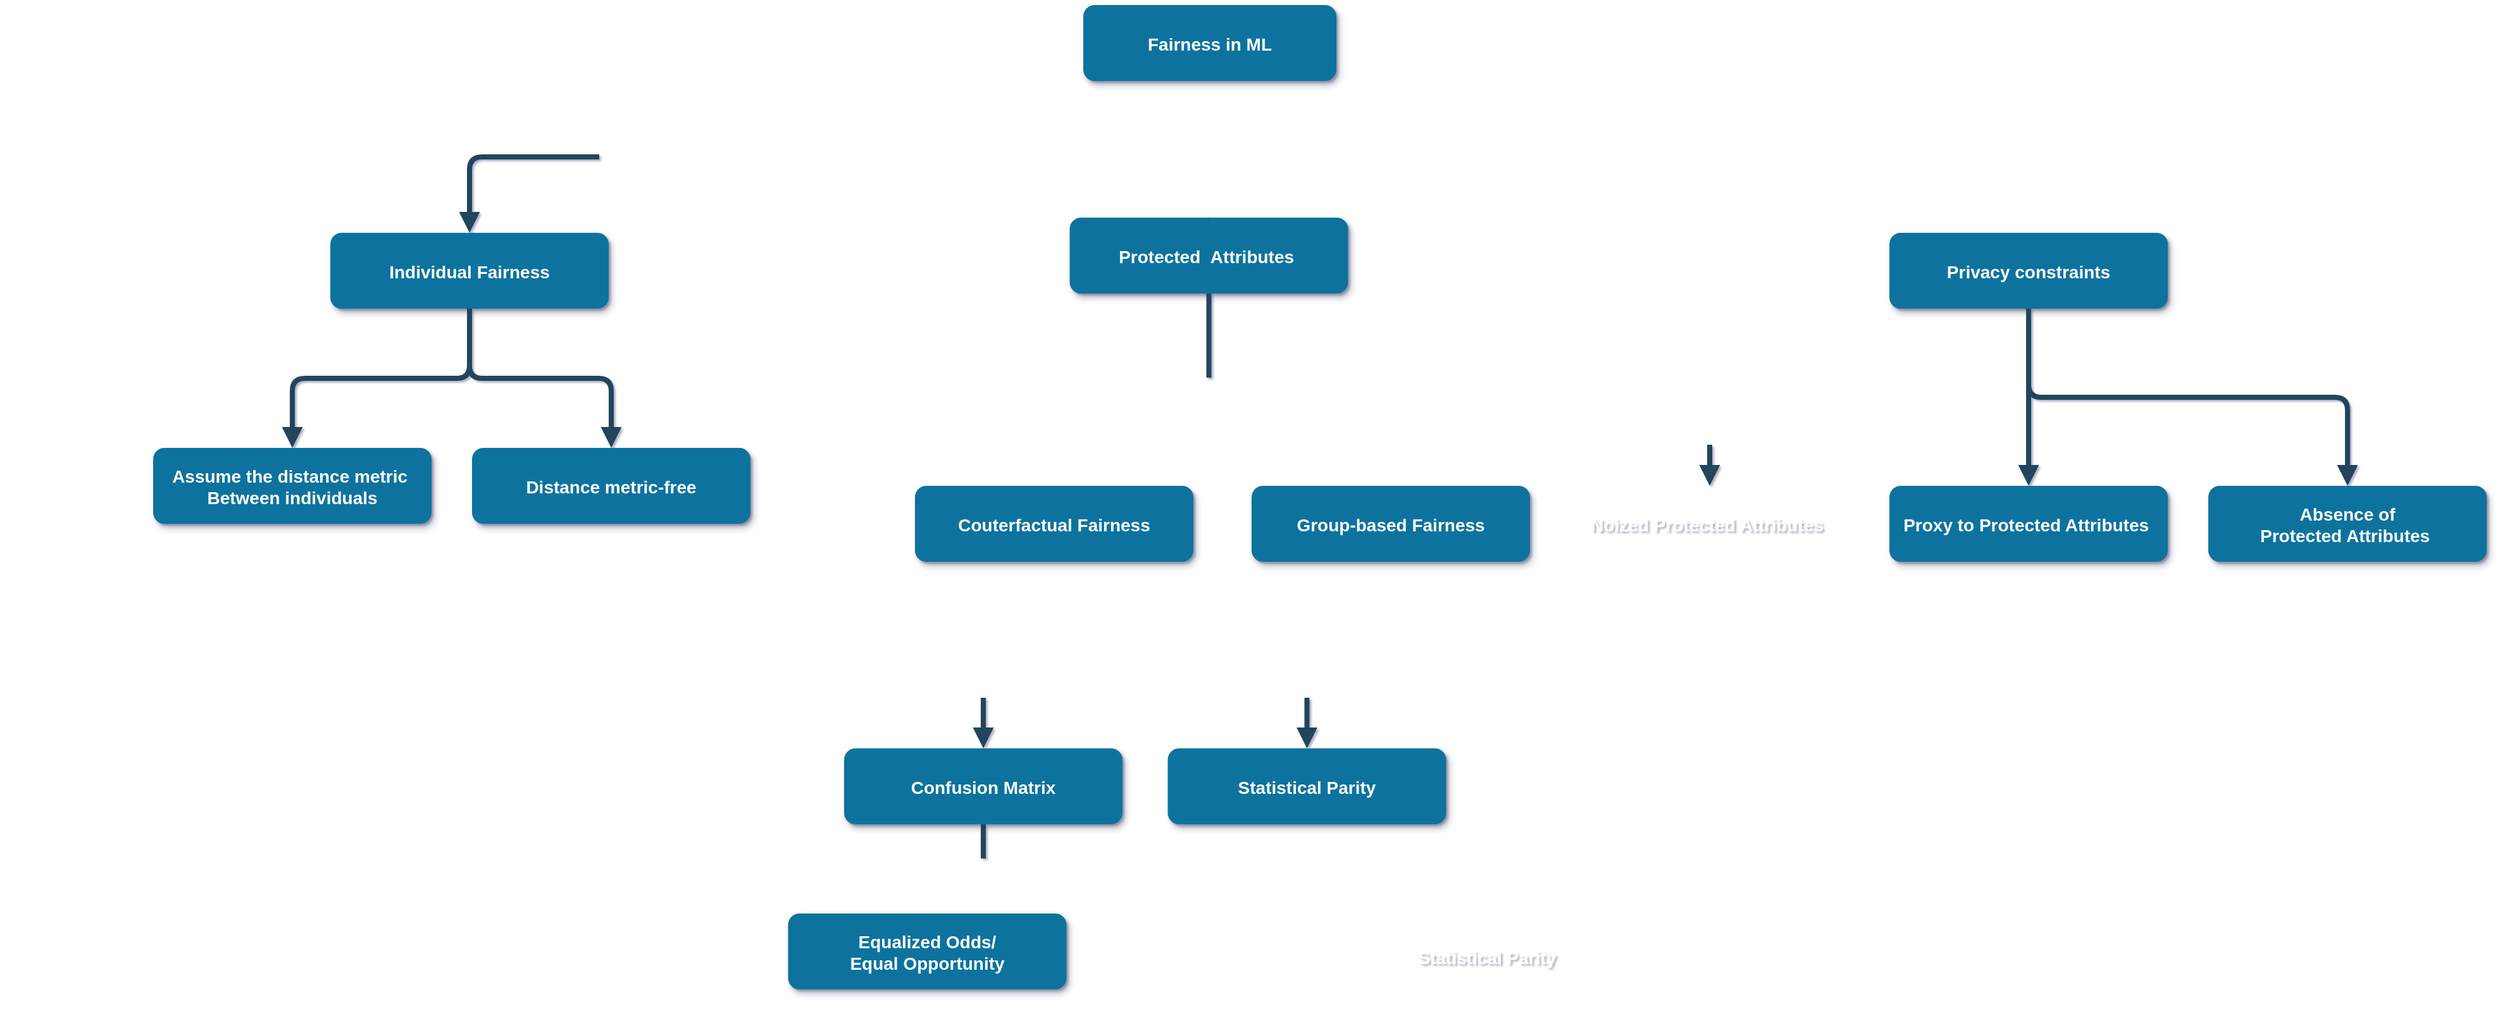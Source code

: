<mxfile version="13.10.4" type="github">
  <diagram id="9QBj8AXzr5ANwzPMMUlv" name="Page-1">
    <mxGraphModel dx="2699.5" dy="556" grid="1" gridSize="14" guides="1" tooltips="1" connect="1" arrows="1" fold="1" page="1" pageScale="1.5" pageWidth="1169" pageHeight="827" background="#ffffff" math="0" shadow="1">
      <root>
        <mxCell id="0" />
        <mxCell id="1" parent="0" />
        <mxCell id="2" value="Fairness in ML" style="rounded=1;fillColor=#10739E;strokeColor=none;shadow=1;gradientColor=none;fontStyle=1;fontColor=#FFFFFF;fontSize=14;" parent="1" vertex="1">
          <mxGeometry x="777" y="322" width="200" height="60" as="geometry" />
        </mxCell>
        <mxCell id="3" value="Protected  Attributes " style="rounded=1;fillColor=#10739E;strokeColor=none;shadow=1;gradientColor=none;fontStyle=1;fontColor=#FFFFFF;fontSize=14;" parent="1" vertex="1">
          <mxGeometry x="766.25" y="490" width="220" height="60" as="geometry" />
        </mxCell>
        <mxCell id="29" value="" style="edgeStyle=elbowEdgeStyle;elbow=vertical;strokeWidth=4;endArrow=block;endFill=1;fontStyle=1;strokeColor=#23445D;entryX=0.5;entryY=0;entryDx=0;entryDy=0;" parent="1" source="2" target="3" edge="1">
          <mxGeometry x="169.5" y="282" width="100" height="100" as="geometry">
            <mxPoint x="169.5" y="382" as="sourcePoint" />
            <mxPoint x="747.5" y="426.5" as="targetPoint" />
          </mxGeometry>
        </mxCell>
        <mxCell id="54" value="" style="edgeStyle=elbowEdgeStyle;elbow=vertical;strokeWidth=4;endArrow=block;endFill=1;fontStyle=1;strokeColor=#23445D;entryX=0.5;entryY=0;entryDx=0;entryDy=0;" parent="1" source="3" target="O5A5HUsz36_-bGdcLarK-64" edge="1">
          <mxGeometry x="-60.5" y="287" width="100" height="100" as="geometry">
            <mxPoint x="-60.5" y="387" as="sourcePoint" />
            <mxPoint x="57.5" y="661.5" as="targetPoint" />
            <Array as="points" />
          </mxGeometry>
        </mxCell>
        <mxCell id="O5A5HUsz36_-bGdcLarK-57" value="" style="edgeStyle=elbowEdgeStyle;elbow=vertical;strokeWidth=4;endArrow=block;endFill=1;fontStyle=1;strokeColor=#23445D;exitX=0.5;exitY=1;exitDx=0;exitDy=0;entryX=0.5;entryY=0;entryDx=0;entryDy=0;" parent="1" source="2" target="O5A5HUsz36_-bGdcLarK-58" edge="1">
          <mxGeometry x="389.5" y="176.5" width="100" height="100" as="geometry">
            <mxPoint x="967.5" y="401" as="sourcePoint" />
            <mxPoint x="1277.5" y="436.5" as="targetPoint" />
          </mxGeometry>
        </mxCell>
        <mxCell id="O5A5HUsz36_-bGdcLarK-58" value="Privacy constraints" style="rounded=1;fillColor=#10739E;strokeColor=none;shadow=1;gradientColor=none;fontStyle=1;fontColor=#FFFFFF;fontSize=14;" parent="1" vertex="1">
          <mxGeometry x="1414" y="502" width="220" height="60" as="geometry" />
        </mxCell>
        <mxCell id="O5A5HUsz36_-bGdcLarK-59" value="" style="edgeStyle=elbowEdgeStyle;elbow=vertical;strokeWidth=4;endArrow=block;endFill=1;fontStyle=1;strokeColor=#23445D;exitX=0.5;exitY=1;exitDx=0;exitDy=0;entryX=0.5;entryY=0;entryDx=0;entryDy=0;" parent="1" source="2" target="O5A5HUsz36_-bGdcLarK-60" edge="1">
          <mxGeometry x="561" y="182" width="100" height="100" as="geometry">
            <mxPoint x="919" y="396.5" as="sourcePoint" />
            <mxPoint x="919.5" y="456.5" as="targetPoint" />
            <Array as="points" />
          </mxGeometry>
        </mxCell>
        <mxCell id="O5A5HUsz36_-bGdcLarK-60" value="Individual Fairness" style="rounded=1;fillColor=#10739E;strokeColor=none;shadow=1;gradientColor=none;fontStyle=1;fontColor=#FFFFFF;fontSize=14;" parent="1" vertex="1">
          <mxGeometry x="182" y="502" width="220" height="60" as="geometry" />
        </mxCell>
        <mxCell id="O5A5HUsz36_-bGdcLarK-63" value="" style="edgeStyle=elbowEdgeStyle;elbow=vertical;strokeWidth=4;endArrow=block;endFill=1;fontStyle=1;strokeColor=#23445D;exitX=0.5;exitY=1;exitDx=0;exitDy=0;entryX=0.5;entryY=0;entryDx=0;entryDy=0;" parent="1" source="3" target="O5A5HUsz36_-bGdcLarK-67" edge="1">
          <mxGeometry x="-40.5" y="297.5" width="100" height="100" as="geometry">
            <mxPoint x="317.5" y="542" as="sourcePoint" />
            <mxPoint x="97.833" y="691.667" as="targetPoint" />
            <Array as="points" />
          </mxGeometry>
        </mxCell>
        <mxCell id="O5A5HUsz36_-bGdcLarK-64" value="Group-based Fairness" style="rounded=1;fillColor=#10739E;strokeColor=none;shadow=1;gradientColor=none;fontStyle=1;fontColor=#FFFFFF;fontSize=14;" parent="1" vertex="1">
          <mxGeometry x="910" y="702" width="220" height="60" as="geometry" />
        </mxCell>
        <mxCell id="O5A5HUsz36_-bGdcLarK-67" value="Couterfactual Fairness" style="rounded=1;fillColor=#10739E;strokeColor=none;shadow=1;gradientColor=none;fontStyle=1;fontColor=#FFFFFF;fontSize=14;" parent="1" vertex="1">
          <mxGeometry x="644" y="702" width="220" height="60" as="geometry" />
        </mxCell>
        <mxCell id="O5A5HUsz36_-bGdcLarK-68" value="Equalized Odds/&#xa;Equal Opportunity" style="rounded=1;fillColor=#10739E;strokeColor=none;shadow=1;gradientColor=none;fontStyle=1;fontColor=#FFFFFF;fontSize=14;" parent="1" vertex="1">
          <mxGeometry x="543.75" y="1040" width="220" height="60" as="geometry" />
        </mxCell>
        <mxCell id="O5A5HUsz36_-bGdcLarK-69" value="Statistical Parity" style="rounded=1;fillColor=#10739E;strokeColor=none;shadow=1;gradientColor=none;fontStyle=1;fontColor=#FFFFFF;fontSize=14;" parent="1" vertex="1">
          <mxGeometry x="843.75" y="909.5" width="220" height="60" as="geometry" />
        </mxCell>
        <mxCell id="O5A5HUsz36_-bGdcLarK-70" value="Confusion Matrix" style="rounded=1;fillColor=#10739E;strokeColor=none;shadow=1;gradientColor=none;fontStyle=1;fontColor=#FFFFFF;fontSize=14;" parent="1" vertex="1">
          <mxGeometry x="588" y="909.5" width="220" height="60" as="geometry" />
        </mxCell>
        <mxCell id="O5A5HUsz36_-bGdcLarK-72" value="" style="edgeStyle=elbowEdgeStyle;elbow=vertical;strokeWidth=4;endArrow=block;endFill=1;fontStyle=1;strokeColor=#23445D;exitX=0.5;exitY=1;exitDx=0;exitDy=0;" parent="1" source="O5A5HUsz36_-bGdcLarK-64" target="O5A5HUsz36_-bGdcLarK-69" edge="1">
          <mxGeometry x="585.75" y="585" width="100" height="100" as="geometry">
            <mxPoint x="943.75" y="829.5" as="sourcePoint" />
            <mxPoint x="1164.221" y="990.088" as="targetPoint" />
            <Array as="points" />
          </mxGeometry>
        </mxCell>
        <mxCell id="O5A5HUsz36_-bGdcLarK-74" value="" style="edgeStyle=elbowEdgeStyle;elbow=vertical;strokeWidth=4;endArrow=block;endFill=1;fontStyle=1;strokeColor=#23445D;entryX=0.5;entryY=0;entryDx=0;entryDy=0;exitX=0.5;exitY=1;exitDx=0;exitDy=0;" parent="1" source="O5A5HUsz36_-bGdcLarK-64" target="O5A5HUsz36_-bGdcLarK-70" edge="1">
          <mxGeometry x="359.75" y="594.5" width="100" height="100" as="geometry">
            <mxPoint x="943.75" y="839.5" as="sourcePoint" />
            <mxPoint x="989.75" y="929" as="targetPoint" />
            <Array as="points" />
          </mxGeometry>
        </mxCell>
        <mxCell id="O5A5HUsz36_-bGdcLarK-75" value="" style="edgeStyle=elbowEdgeStyle;elbow=vertical;strokeWidth=4;endArrow=block;endFill=1;fontStyle=1;strokeColor=#23445D;entryX=0.5;entryY=0;entryDx=0;entryDy=0;exitX=0.5;exitY=1;exitDx=0;exitDy=0;" parent="1" source="O5A5HUsz36_-bGdcLarK-70" target="O5A5HUsz36_-bGdcLarK-68" edge="1">
          <mxGeometry x="363.75" y="779.353" width="100" height="100" as="geometry">
            <mxPoint x="722.75" y="979.5" as="sourcePoint" />
            <mxPoint x="724.083" y="1039.667" as="targetPoint" />
            <Array as="points" />
          </mxGeometry>
        </mxCell>
        <mxCell id="O5A5HUsz36_-bGdcLarK-76" value="Noized Protected Attributes " style="rounded=1;fillColor=#10739E;strokeColor=none;shadow=1;gradientColor=none;fontStyle=1;fontColor=#FFFFFF;fontSize=14;" parent="1" vertex="1">
          <mxGeometry x="1162" y="702" width="220" height="60" as="geometry" />
        </mxCell>
        <mxCell id="O5A5HUsz36_-bGdcLarK-77" value="" style="edgeStyle=elbowEdgeStyle;elbow=vertical;strokeWidth=4;endArrow=block;endFill=1;fontStyle=1;strokeColor=#23445D;exitX=0.5;exitY=1;exitDx=0;exitDy=0;" parent="1" source="O5A5HUsz36_-bGdcLarK-58" target="O5A5HUsz36_-bGdcLarK-76" edge="1">
          <mxGeometry x="1226" y="326" width="100" height="100" as="geometry">
            <mxPoint x="1584.735" y="526.382" as="sourcePoint" />
            <mxPoint x="1437.5" y="686.667" as="targetPoint" />
            <Array as="points" />
          </mxGeometry>
        </mxCell>
        <mxCell id="O5A5HUsz36_-bGdcLarK-78" value="Absence of &#xa;Protected Attributes " style="rounded=1;fillColor=#10739E;strokeColor=none;shadow=1;gradientColor=none;fontStyle=1;fontColor=#FFFFFF;fontSize=14;" parent="1" vertex="1">
          <mxGeometry x="1666" y="702" width="220" height="60" as="geometry" />
        </mxCell>
        <mxCell id="O5A5HUsz36_-bGdcLarK-79" value="" style="edgeStyle=elbowEdgeStyle;elbow=vertical;strokeWidth=4;endArrow=block;endFill=1;fontStyle=1;strokeColor=#23445D;exitX=0.5;exitY=1;exitDx=0;exitDy=0;entryX=0.5;entryY=0;entryDx=0;entryDy=0;" parent="1" source="O5A5HUsz36_-bGdcLarK-58" target="O5A5HUsz36_-bGdcLarK-78" edge="1">
          <mxGeometry x="1446" y="315.5" width="100" height="100" as="geometry">
            <mxPoint x="1805.382" y="516.588" as="sourcePoint" />
            <mxPoint x="1657.147" y="676.588" as="targetPoint" />
            <Array as="points" />
          </mxGeometry>
        </mxCell>
        <mxCell id="J4fUVUlf-uj7s61DYXRI-55" value="Assume the distance metric &#xa;Between individuals" style="rounded=1;fillColor=#10739E;strokeColor=none;shadow=1;gradientColor=none;fontStyle=1;fontColor=#FFFFFF;fontSize=14;" parent="1" vertex="1">
          <mxGeometry x="42" y="672" width="220" height="60" as="geometry" />
        </mxCell>
        <mxCell id="J4fUVUlf-uj7s61DYXRI-56" value="" style="edgeStyle=elbowEdgeStyle;elbow=vertical;strokeWidth=4;endArrow=block;endFill=1;fontStyle=1;strokeColor=#23445D;exitX=0.5;exitY=1;exitDx=0;exitDy=0;" parent="1" source="O5A5HUsz36_-bGdcLarK-60" target="J4fUVUlf-uj7s61DYXRI-55" edge="1">
          <mxGeometry x="662" y="336" width="100" height="100" as="geometry">
            <mxPoint x="1022.167" y="536.667" as="sourcePoint" />
            <mxPoint x="873.5" y="696.667" as="targetPoint" />
            <Array as="points" />
          </mxGeometry>
        </mxCell>
        <mxCell id="J4fUVUlf-uj7s61DYXRI-57" value="Distance metric-free" style="rounded=1;fillColor=#10739E;strokeColor=none;shadow=1;gradientColor=none;fontStyle=1;fontColor=#FFFFFF;fontSize=14;" parent="1" vertex="1">
          <mxGeometry x="294" y="672" width="220" height="60" as="geometry" />
        </mxCell>
        <mxCell id="J4fUVUlf-uj7s61DYXRI-58" value="" style="edgeStyle=elbowEdgeStyle;elbow=vertical;strokeWidth=4;endArrow=block;endFill=1;fontStyle=1;strokeColor=#23445D;entryX=0.5;entryY=0;entryDx=0;entryDy=0;exitX=0.5;exitY=1;exitDx=0;exitDy=0;" parent="1" source="O5A5HUsz36_-bGdcLarK-60" target="J4fUVUlf-uj7s61DYXRI-57" edge="1">
          <mxGeometry x="882" y="325.5" width="100" height="100" as="geometry">
            <mxPoint x="1022.5" y="537" as="sourcePoint" />
            <mxPoint x="1093.147" y="686.588" as="targetPoint" />
            <Array as="points" />
          </mxGeometry>
        </mxCell>
        <mxCell id="J4fUVUlf-uj7s61DYXRI-62" value="Proxy to Protected Attributes " style="rounded=1;fillColor=#10739E;strokeColor=none;shadow=1;gradientColor=none;fontStyle=1;fontColor=#FFFFFF;fontSize=14;" parent="1" vertex="1">
          <mxGeometry x="1414" y="702" width="220" height="60" as="geometry" />
        </mxCell>
        <mxCell id="J4fUVUlf-uj7s61DYXRI-63" value="" style="edgeStyle=elbowEdgeStyle;elbow=vertical;strokeWidth=4;endArrow=block;endFill=1;fontStyle=1;strokeColor=#23445D;exitX=0.5;exitY=1;exitDx=0;exitDy=0;entryX=0.5;entryY=0;entryDx=0;entryDy=0;" parent="1" source="O5A5HUsz36_-bGdcLarK-58" target="J4fUVUlf-uj7s61DYXRI-62" edge="1">
          <mxGeometry x="1447.5" y="326" width="100" height="100" as="geometry">
            <mxPoint x="1709.333" y="572.167" as="sourcePoint" />
            <mxPoint x="1709.5" y="702" as="targetPoint" />
            <Array as="points" />
          </mxGeometry>
        </mxCell>
        <mxCell id="BL7YQZKt6NB9gb0qolzy-55" value="Statistical Parity" style="rounded=1;fillColor=#10739E;strokeColor=none;shadow=1;gradientColor=none;fontStyle=1;fontColor=#FFFFFF;fontSize=14;" parent="1" vertex="1">
          <mxGeometry x="986.25" y="1044" width="220" height="60" as="geometry" />
        </mxCell>
        <mxCell id="BL7YQZKt6NB9gb0qolzy-57" value="" style="edgeStyle=elbowEdgeStyle;elbow=vertical;strokeWidth=4;endArrow=block;endFill=1;fontStyle=1;strokeColor=#23445D;exitX=0.5;exitY=1;exitDx=0;exitDy=0;" parent="1" edge="1">
          <mxGeometry x="740.25" y="724.5" width="100" height="100" as="geometry">
            <mxPoint x="958.25" y="969.5" as="sourcePoint" />
            <mxPoint x="1108.25" y="1049" as="targetPoint" />
            <Array as="points" />
          </mxGeometry>
        </mxCell>
        <mxCell id="n4I_FCQUjx6bHicd08O9-54" value="" style="edgeStyle=elbowEdgeStyle;elbow=vertical;strokeWidth=4;endArrow=block;endFill=1;fontStyle=1;strokeColor=#23445D;exitX=0.5;exitY=1;exitDx=0;exitDy=0;" edge="1" parent="1">
          <mxGeometry x="-557.5" y="496.5" width="100" height="100" as="geometry">
            <mxPoint x="-70" y="702" as="sourcePoint" />
            <mxPoint x="574" y="996" as="targetPoint" />
            <Array as="points">
              <mxPoint x="154" y="814" />
            </Array>
          </mxGeometry>
        </mxCell>
      </root>
    </mxGraphModel>
  </diagram>
</mxfile>
